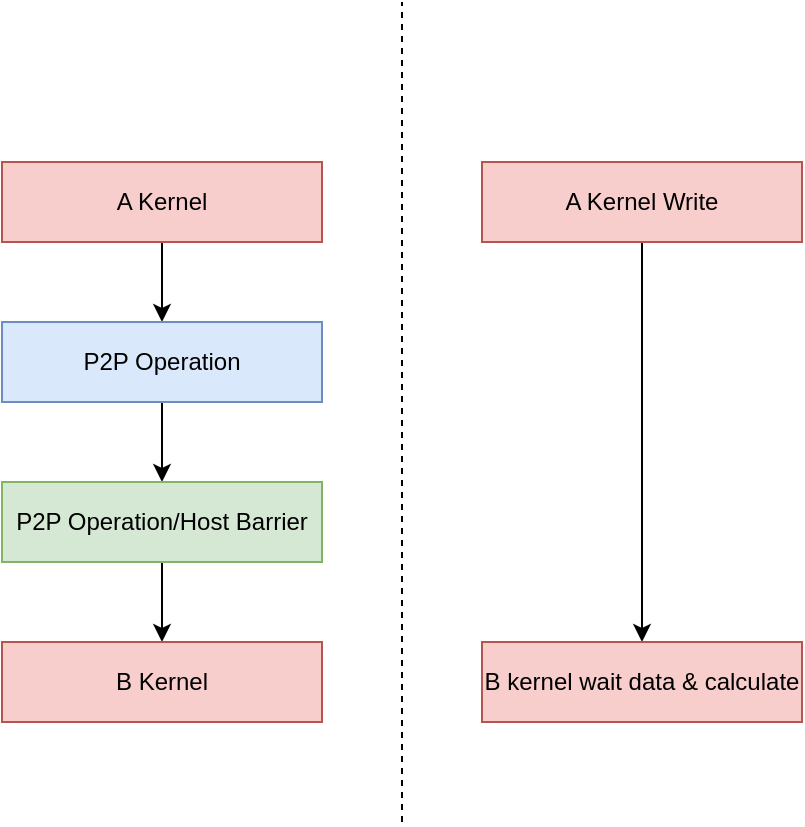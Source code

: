 <mxfile version="21.1.7" type="github">
  <diagram name="Page-1" id="JWRb70k7MtE7x7qbNDJg">
    <mxGraphModel dx="969" dy="612" grid="1" gridSize="10" guides="1" tooltips="1" connect="1" arrows="1" fold="1" page="1" pageScale="1" pageWidth="850" pageHeight="1100" math="0" shadow="0">
      <root>
        <mxCell id="0" />
        <mxCell id="1" parent="0" />
        <mxCell id="PksEBeOSzjavPvpfyTG6-3" value="" style="edgeStyle=orthogonalEdgeStyle;rounded=0;orthogonalLoop=1;jettySize=auto;html=1;" edge="1" parent="1" source="PksEBeOSzjavPvpfyTG6-1" target="PksEBeOSzjavPvpfyTG6-2">
          <mxGeometry relative="1" as="geometry" />
        </mxCell>
        <mxCell id="PksEBeOSzjavPvpfyTG6-1" value="A Kernel" style="rounded=0;whiteSpace=wrap;html=1;fillColor=#f8cecc;strokeColor=#b85450;" vertex="1" parent="1">
          <mxGeometry x="40" y="200" width="160" height="40" as="geometry" />
        </mxCell>
        <mxCell id="PksEBeOSzjavPvpfyTG6-5" value="" style="edgeStyle=orthogonalEdgeStyle;rounded=0;orthogonalLoop=1;jettySize=auto;html=1;" edge="1" parent="1" source="PksEBeOSzjavPvpfyTG6-2" target="PksEBeOSzjavPvpfyTG6-4">
          <mxGeometry relative="1" as="geometry" />
        </mxCell>
        <mxCell id="PksEBeOSzjavPvpfyTG6-2" value="P2P Operation" style="rounded=0;whiteSpace=wrap;html=1;fillColor=#dae8fc;strokeColor=#6c8ebf;" vertex="1" parent="1">
          <mxGeometry x="40" y="280" width="160" height="40" as="geometry" />
        </mxCell>
        <mxCell id="PksEBeOSzjavPvpfyTG6-12" value="" style="edgeStyle=orthogonalEdgeStyle;rounded=0;orthogonalLoop=1;jettySize=auto;html=1;" edge="1" parent="1" source="PksEBeOSzjavPvpfyTG6-4" target="PksEBeOSzjavPvpfyTG6-11">
          <mxGeometry relative="1" as="geometry" />
        </mxCell>
        <mxCell id="PksEBeOSzjavPvpfyTG6-4" value="P2P Operation/Host Barrier" style="rounded=0;whiteSpace=wrap;html=1;fillColor=#d5e8d4;strokeColor=#82b366;" vertex="1" parent="1">
          <mxGeometry x="40" y="360" width="160" height="40" as="geometry" />
        </mxCell>
        <mxCell id="PksEBeOSzjavPvpfyTG6-6" value="" style="edgeStyle=orthogonalEdgeStyle;rounded=0;orthogonalLoop=1;jettySize=auto;html=1;" edge="1" parent="1" source="PksEBeOSzjavPvpfyTG6-7" target="PksEBeOSzjavPvpfyTG6-9">
          <mxGeometry relative="1" as="geometry" />
        </mxCell>
        <mxCell id="PksEBeOSzjavPvpfyTG6-7" value="A Kernel Write" style="rounded=0;whiteSpace=wrap;html=1;fillColor=#f8cecc;strokeColor=#b85450;" vertex="1" parent="1">
          <mxGeometry x="280" y="200" width="160" height="40" as="geometry" />
        </mxCell>
        <mxCell id="PksEBeOSzjavPvpfyTG6-9" value="B kernel wait data &amp;amp; calculate" style="rounded=0;whiteSpace=wrap;html=1;fillColor=#f8cecc;strokeColor=#b85450;" vertex="1" parent="1">
          <mxGeometry x="280" y="440" width="160" height="40" as="geometry" />
        </mxCell>
        <mxCell id="PksEBeOSzjavPvpfyTG6-11" value="B Kernel" style="rounded=0;whiteSpace=wrap;html=1;fillColor=#f8cecc;strokeColor=#b85450;" vertex="1" parent="1">
          <mxGeometry x="40" y="440" width="160" height="40" as="geometry" />
        </mxCell>
        <mxCell id="PksEBeOSzjavPvpfyTG6-13" value="" style="endArrow=none;dashed=1;html=1;rounded=0;" edge="1" parent="1">
          <mxGeometry width="50" height="50" relative="1" as="geometry">
            <mxPoint x="240" y="530" as="sourcePoint" />
            <mxPoint x="240" y="120" as="targetPoint" />
          </mxGeometry>
        </mxCell>
      </root>
    </mxGraphModel>
  </diagram>
</mxfile>
